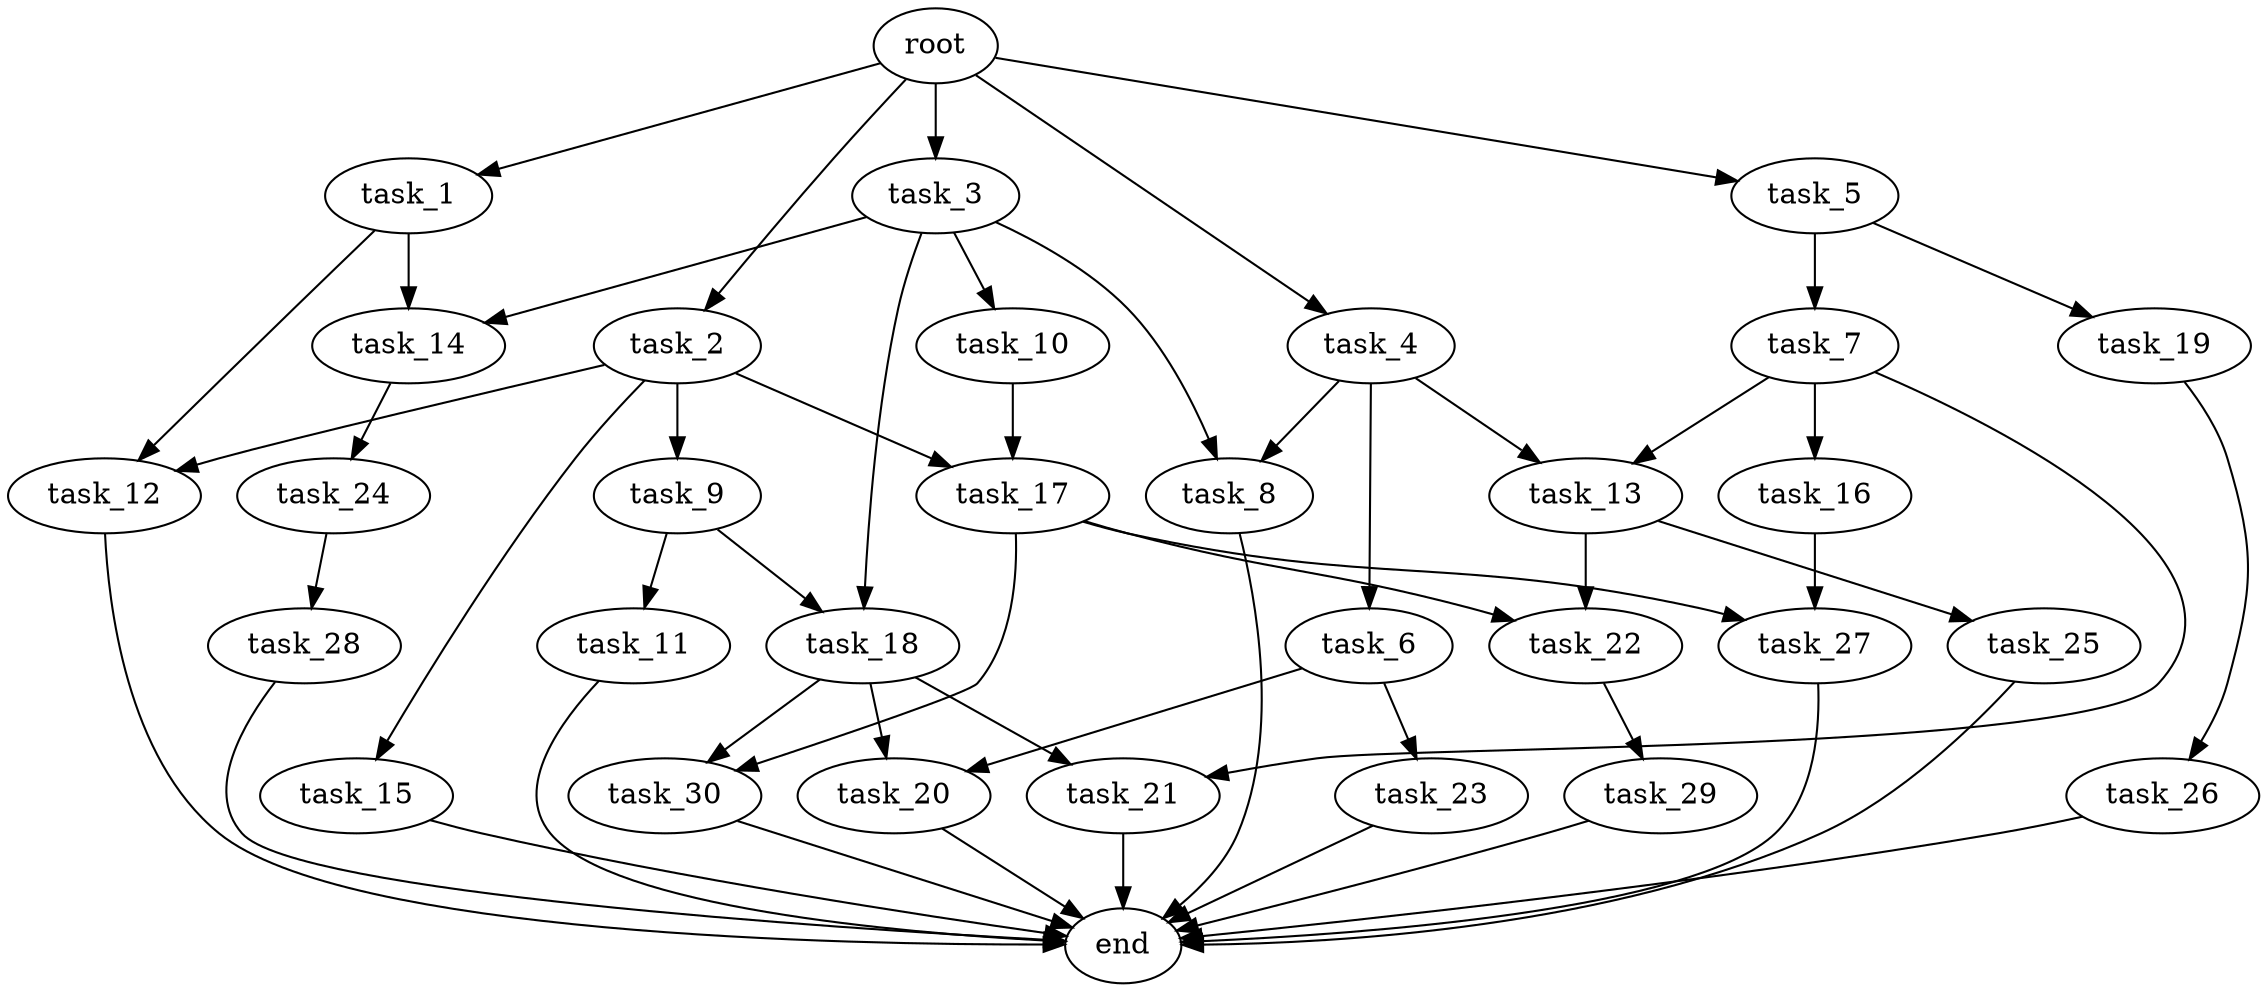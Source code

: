 digraph G {
  root [size="0.000000e+00"];
  task_1 [size="7.236082e+09"];
  task_2 [size="7.929249e+09"];
  task_3 [size="1.729852e+09"];
  task_4 [size="8.257227e+09"];
  task_5 [size="6.896261e+09"];
  task_6 [size="5.762748e+09"];
  task_7 [size="9.076649e+09"];
  task_8 [size="5.952717e+09"];
  task_9 [size="3.004632e+09"];
  task_10 [size="7.308163e+09"];
  task_11 [size="5.763261e+09"];
  task_12 [size="7.856955e+08"];
  task_13 [size="5.601712e+08"];
  task_14 [size="7.709244e+09"];
  task_15 [size="3.479954e+09"];
  task_16 [size="8.171600e+09"];
  task_17 [size="4.165801e+09"];
  task_18 [size="8.678443e+09"];
  task_19 [size="8.697995e+09"];
  task_20 [size="2.267950e+09"];
  task_21 [size="6.528139e+09"];
  task_22 [size="6.023414e+09"];
  task_23 [size="1.153324e+08"];
  task_24 [size="7.774409e+09"];
  task_25 [size="3.825487e+09"];
  task_26 [size="3.048529e+09"];
  task_27 [size="4.127813e+08"];
  task_28 [size="5.399757e+09"];
  task_29 [size="1.496651e+09"];
  task_30 [size="5.024514e+09"];
  end [size="0.000000e+00"];

  root -> task_1 [size="1.000000e-12"];
  root -> task_2 [size="1.000000e-12"];
  root -> task_3 [size="1.000000e-12"];
  root -> task_4 [size="1.000000e-12"];
  root -> task_5 [size="1.000000e-12"];
  task_1 -> task_12 [size="3.928477e+07"];
  task_1 -> task_14 [size="3.854622e+08"];
  task_2 -> task_9 [size="3.004632e+08"];
  task_2 -> task_12 [size="3.928477e+07"];
  task_2 -> task_15 [size="3.479954e+08"];
  task_2 -> task_17 [size="2.082900e+08"];
  task_3 -> task_8 [size="2.976358e+08"];
  task_3 -> task_10 [size="7.308163e+08"];
  task_3 -> task_14 [size="3.854622e+08"];
  task_3 -> task_18 [size="4.339222e+08"];
  task_4 -> task_6 [size="5.762748e+08"];
  task_4 -> task_8 [size="2.976358e+08"];
  task_4 -> task_13 [size="2.800856e+07"];
  task_5 -> task_7 [size="9.076649e+08"];
  task_5 -> task_19 [size="8.697995e+08"];
  task_6 -> task_20 [size="1.133975e+08"];
  task_6 -> task_23 [size="1.153324e+07"];
  task_7 -> task_13 [size="2.800856e+07"];
  task_7 -> task_16 [size="8.171600e+08"];
  task_7 -> task_21 [size="3.264070e+08"];
  task_8 -> end [size="1.000000e-12"];
  task_9 -> task_11 [size="5.763261e+08"];
  task_9 -> task_18 [size="4.339222e+08"];
  task_10 -> task_17 [size="2.082900e+08"];
  task_11 -> end [size="1.000000e-12"];
  task_12 -> end [size="1.000000e-12"];
  task_13 -> task_22 [size="3.011707e+08"];
  task_13 -> task_25 [size="3.825487e+08"];
  task_14 -> task_24 [size="7.774409e+08"];
  task_15 -> end [size="1.000000e-12"];
  task_16 -> task_27 [size="2.063907e+07"];
  task_17 -> task_22 [size="3.011707e+08"];
  task_17 -> task_27 [size="2.063907e+07"];
  task_17 -> task_30 [size="2.512257e+08"];
  task_18 -> task_20 [size="1.133975e+08"];
  task_18 -> task_21 [size="3.264070e+08"];
  task_18 -> task_30 [size="2.512257e+08"];
  task_19 -> task_26 [size="3.048529e+08"];
  task_20 -> end [size="1.000000e-12"];
  task_21 -> end [size="1.000000e-12"];
  task_22 -> task_29 [size="1.496651e+08"];
  task_23 -> end [size="1.000000e-12"];
  task_24 -> task_28 [size="5.399757e+08"];
  task_25 -> end [size="1.000000e-12"];
  task_26 -> end [size="1.000000e-12"];
  task_27 -> end [size="1.000000e-12"];
  task_28 -> end [size="1.000000e-12"];
  task_29 -> end [size="1.000000e-12"];
  task_30 -> end [size="1.000000e-12"];
}

